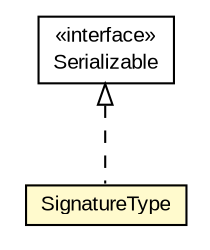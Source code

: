 #!/usr/local/bin/dot
#
# Class diagram 
# Generated by UMLGraph version R5_6-24-gf6e263 (http://www.umlgraph.org/)
#

digraph G {
	edge [fontname="arial",fontsize=10,labelfontname="arial",labelfontsize=10];
	node [fontname="arial",fontsize=10,shape=plaintext];
	nodesep=0.25;
	ranksep=0.5;
	// eu.europa.esig.jaxb.xmldsig.SignatureType
	c651811 [label=<<table title="eu.europa.esig.jaxb.xmldsig.SignatureType" border="0" cellborder="1" cellspacing="0" cellpadding="2" port="p" bgcolor="lemonChiffon" href="./SignatureType.html">
		<tr><td><table border="0" cellspacing="0" cellpadding="1">
<tr><td align="center" balign="center"> SignatureType </td></tr>
		</table></td></tr>
		</table>>, URL="./SignatureType.html", fontname="arial", fontcolor="black", fontsize=10.0];
	//eu.europa.esig.jaxb.xmldsig.SignatureType implements java.io.Serializable
	c652001:p -> c651811:p [dir=back,arrowtail=empty,style=dashed];
	// java.io.Serializable
	c652001 [label=<<table title="java.io.Serializable" border="0" cellborder="1" cellspacing="0" cellpadding="2" port="p" href="http://java.sun.com/j2se/1.4.2/docs/api/java/io/Serializable.html">
		<tr><td><table border="0" cellspacing="0" cellpadding="1">
<tr><td align="center" balign="center"> &#171;interface&#187; </td></tr>
<tr><td align="center" balign="center"> Serializable </td></tr>
		</table></td></tr>
		</table>>, URL="http://java.sun.com/j2se/1.4.2/docs/api/java/io/Serializable.html", fontname="arial", fontcolor="black", fontsize=10.0];
}

